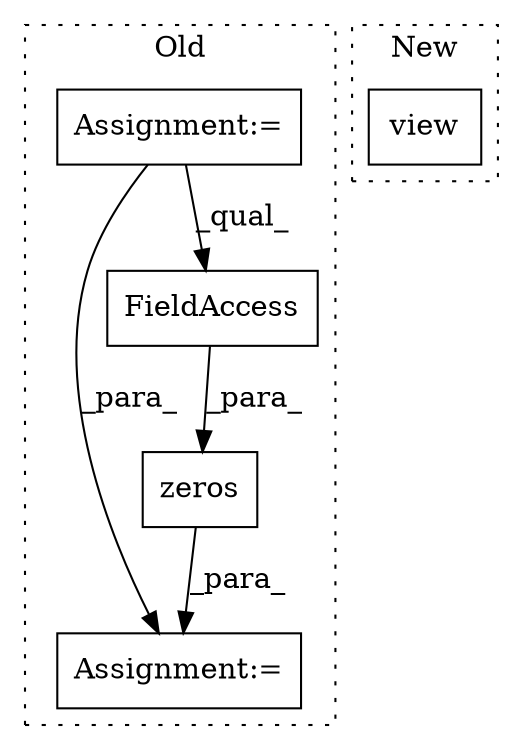 digraph G {
subgraph cluster0 {
1 [label="zeros" a="32" s="8105,8162" l="6,1" shape="box"];
3 [label="Assignment:=" a="7" s="8098" l="1" shape="box"];
4 [label="Assignment:=" a="7" s="7939" l="1" shape="box"];
5 [label="FieldAccess" a="22" s="8154" l="8" shape="box"];
label = "Old";
style="dotted";
}
subgraph cluster1 {
2 [label="view" a="32" s="7882,7892" l="5,1" shape="box"];
label = "New";
style="dotted";
}
1 -> 3 [label="_para_"];
4 -> 5 [label="_qual_"];
4 -> 3 [label="_para_"];
5 -> 1 [label="_para_"];
}